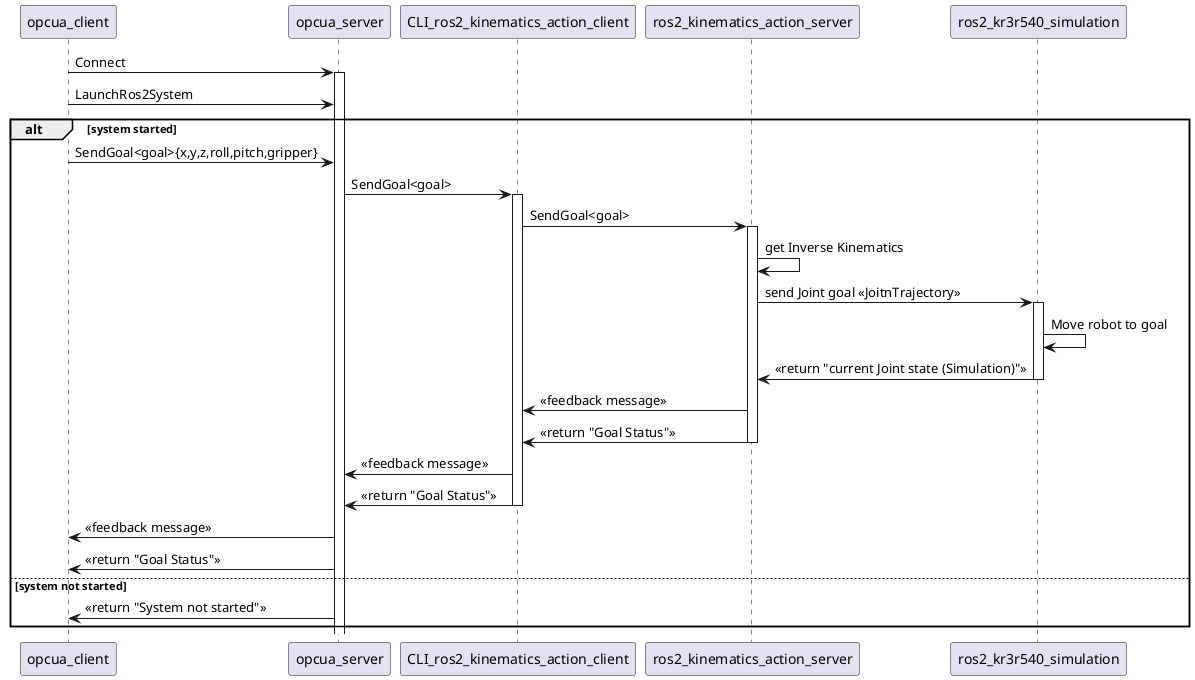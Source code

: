 @startuml "Local Server Sequence Diagram - Send Goals"

participant "opcua_client" as opcua_client  order 1
participant "opcua_server" as opcua_server order 2
participant "CLI_ros2_kinematics_action_client" as CLI_ros2_action_client order 3
participant "ros2_kinematics_action_server" as ros2_action_server order 4
participant "ros2_kr3r540_simulation" as ros2_system order 5


opcua_client -> opcua_server: Connect
activate opcua_server

opcua_client -> opcua_server: LaunchRos2System

alt system started 
    opcua_client -> opcua_server: SendGoal<goal>{x,y,z,roll,pitch,gripper}
    opcua_server -> CLI_ros2_action_client: SendGoal<goal>
    activate CLI_ros2_action_client
    CLI_ros2_action_client -> ros2_action_server: SendGoal<goal>
    activate ros2_action_server
    ros2_action_server -> ros2_action_server : get Inverse Kinematics
    ros2_action_server -> ros2_system: send Joint goal <<JoitnTrajectory>>
    activate ros2_system
    ros2_system -> ros2_system: Move robot to goal
    ros2_system -> ros2_action_server: << return "current Joint state (Simulation)">>
    deactivate ros2_system
    ros2_action_server -> CLI_ros2_action_client: << feedback message >>
    ros2_action_server -> CLI_ros2_action_client: << return "Goal Status">>
    deactivate ros2_action_server
    CLI_ros2_action_client -> opcua_server: << feedback message >>
    CLI_ros2_action_client -> opcua_server: << return "Goal Status">>
    deactivate CLI_ros2_action_client
    opcua_server -> opcua_client: << feedback message >>
    opcua_server -> opcua_client: << return "Goal Status">>

else system not started
    opcua_server -> opcua_client: << return "System not started">>

end

@enduml